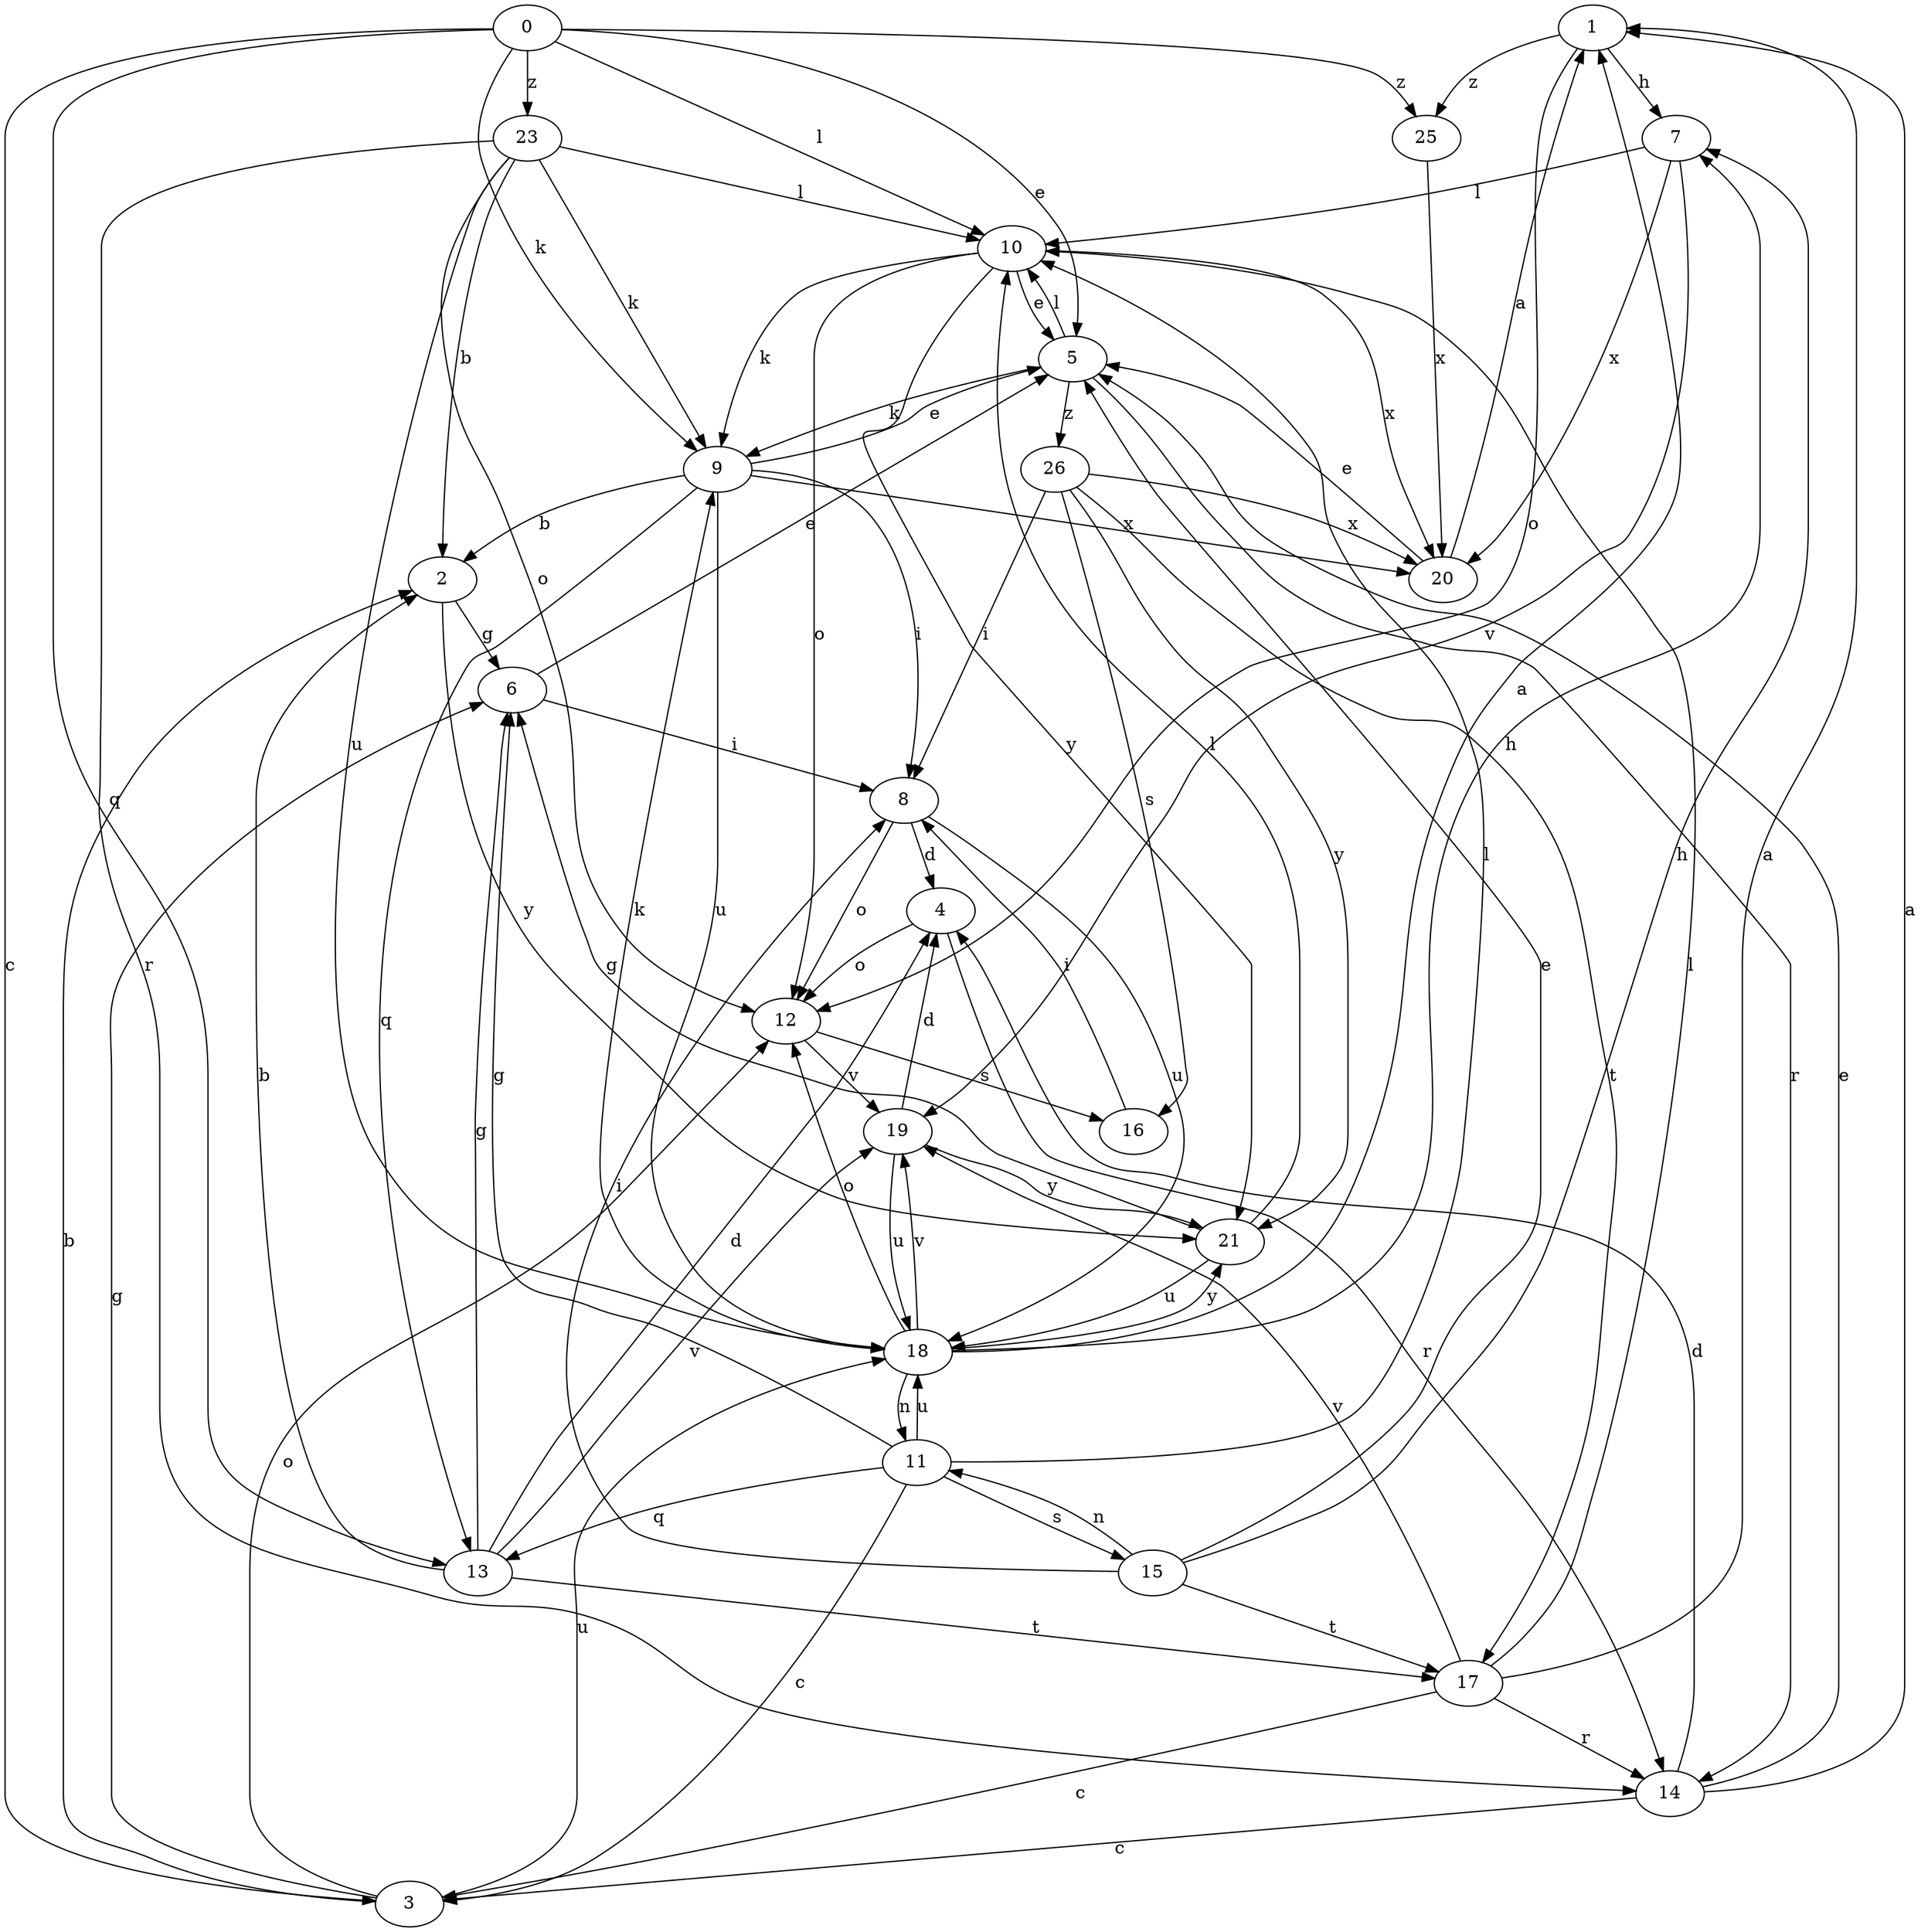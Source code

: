strict digraph  {
1;
2;
3;
4;
5;
6;
7;
0;
8;
9;
10;
11;
12;
13;
14;
15;
16;
17;
18;
19;
20;
21;
23;
25;
26;
1 -> 7  [label=h];
1 -> 12  [label=o];
1 -> 25  [label=z];
2 -> 6  [label=g];
2 -> 21  [label=y];
3 -> 2  [label=b];
3 -> 6  [label=g];
3 -> 12  [label=o];
3 -> 18  [label=u];
4 -> 12  [label=o];
4 -> 14  [label=r];
5 -> 9  [label=k];
5 -> 10  [label=l];
5 -> 14  [label=r];
5 -> 26  [label=z];
6 -> 5  [label=e];
6 -> 8  [label=i];
7 -> 10  [label=l];
7 -> 19  [label=v];
7 -> 20  [label=x];
0 -> 3  [label=c];
0 -> 5  [label=e];
0 -> 9  [label=k];
0 -> 10  [label=l];
0 -> 13  [label=q];
0 -> 23  [label=z];
0 -> 25  [label=z];
8 -> 4  [label=d];
8 -> 12  [label=o];
8 -> 18  [label=u];
9 -> 2  [label=b];
9 -> 5  [label=e];
9 -> 8  [label=i];
9 -> 13  [label=q];
9 -> 18  [label=u];
9 -> 20  [label=x];
10 -> 5  [label=e];
10 -> 9  [label=k];
10 -> 12  [label=o];
10 -> 20  [label=x];
10 -> 21  [label=y];
11 -> 3  [label=c];
11 -> 6  [label=g];
11 -> 10  [label=l];
11 -> 13  [label=q];
11 -> 15  [label=s];
11 -> 18  [label=u];
12 -> 16  [label=s];
12 -> 19  [label=v];
13 -> 2  [label=b];
13 -> 4  [label=d];
13 -> 6  [label=g];
13 -> 17  [label=t];
13 -> 19  [label=v];
14 -> 1  [label=a];
14 -> 3  [label=c];
14 -> 4  [label=d];
14 -> 5  [label=e];
15 -> 5  [label=e];
15 -> 7  [label=h];
15 -> 8  [label=i];
15 -> 11  [label=n];
15 -> 17  [label=t];
16 -> 8  [label=i];
17 -> 1  [label=a];
17 -> 3  [label=c];
17 -> 10  [label=l];
17 -> 14  [label=r];
17 -> 19  [label=v];
18 -> 1  [label=a];
18 -> 7  [label=h];
18 -> 9  [label=k];
18 -> 11  [label=n];
18 -> 12  [label=o];
18 -> 19  [label=v];
18 -> 21  [label=y];
19 -> 4  [label=d];
19 -> 18  [label=u];
19 -> 21  [label=y];
20 -> 1  [label=a];
20 -> 5  [label=e];
21 -> 6  [label=g];
21 -> 10  [label=l];
21 -> 18  [label=u];
23 -> 2  [label=b];
23 -> 9  [label=k];
23 -> 10  [label=l];
23 -> 12  [label=o];
23 -> 14  [label=r];
23 -> 18  [label=u];
25 -> 20  [label=x];
26 -> 8  [label=i];
26 -> 16  [label=s];
26 -> 17  [label=t];
26 -> 20  [label=x];
26 -> 21  [label=y];
}
